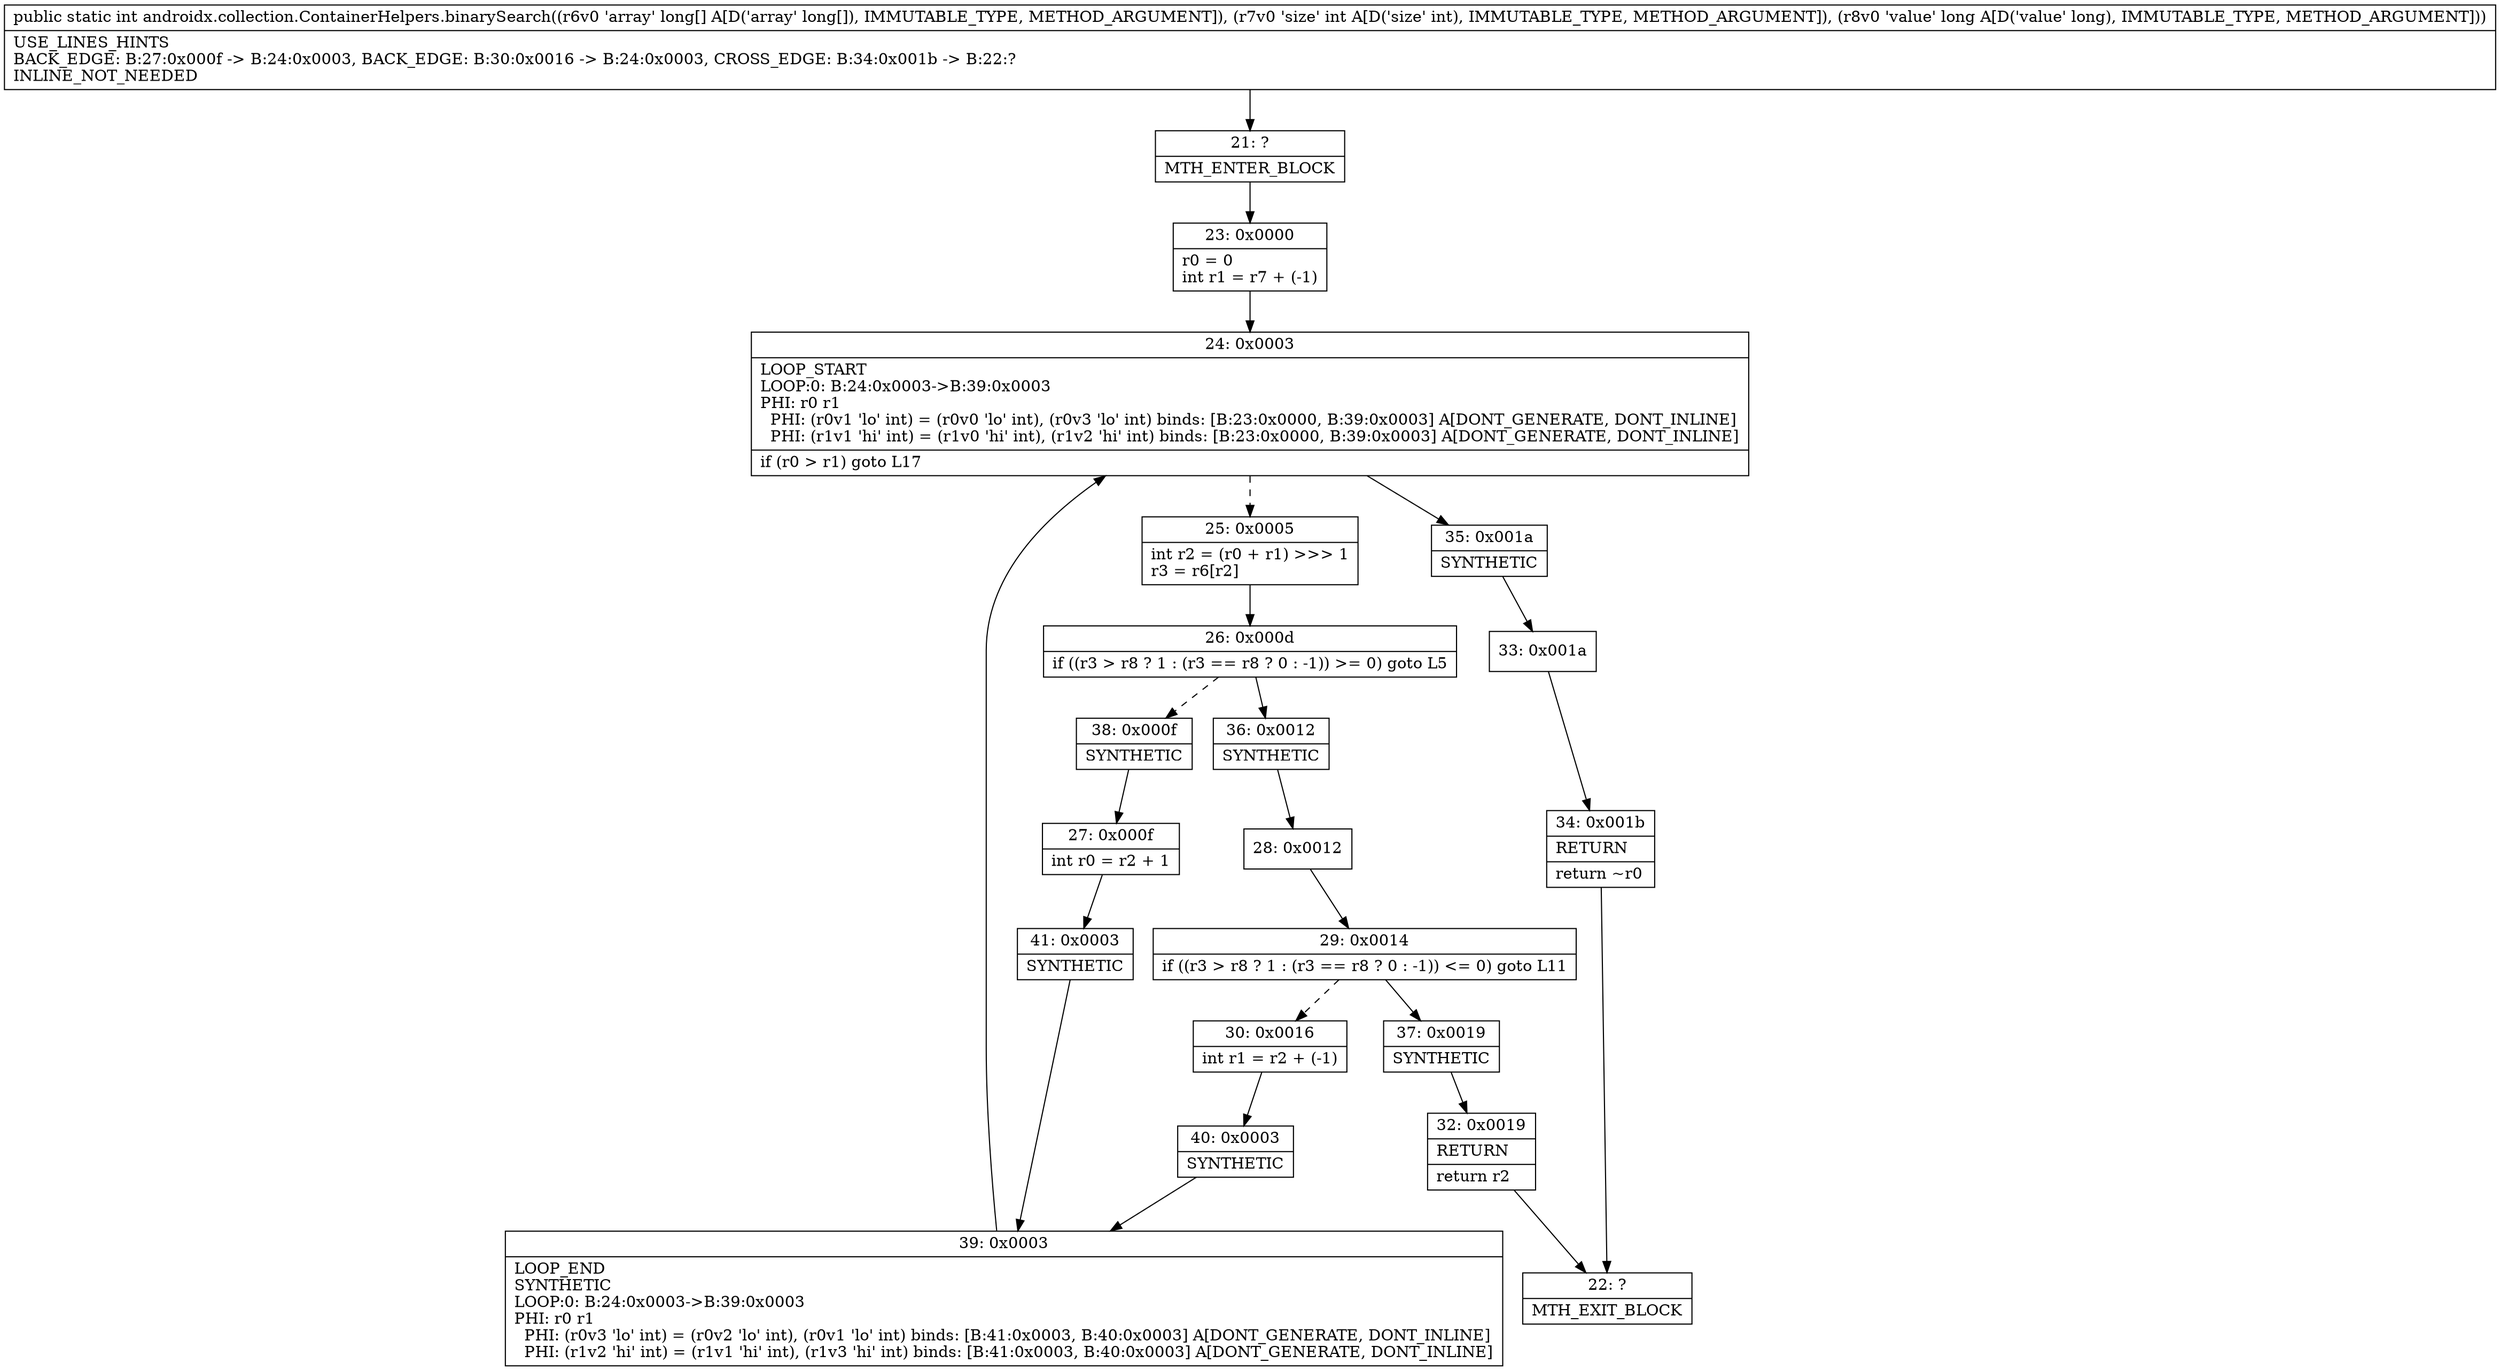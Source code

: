 digraph "CFG forandroidx.collection.ContainerHelpers.binarySearch([JIJ)I" {
Node_21 [shape=record,label="{21\:\ ?|MTH_ENTER_BLOCK\l}"];
Node_23 [shape=record,label="{23\:\ 0x0000|r0 = 0\lint r1 = r7 + (\-1)\l}"];
Node_24 [shape=record,label="{24\:\ 0x0003|LOOP_START\lLOOP:0: B:24:0x0003\-\>B:39:0x0003\lPHI: r0 r1 \l  PHI: (r0v1 'lo' int) = (r0v0 'lo' int), (r0v3 'lo' int) binds: [B:23:0x0000, B:39:0x0003] A[DONT_GENERATE, DONT_INLINE]\l  PHI: (r1v1 'hi' int) = (r1v0 'hi' int), (r1v2 'hi' int) binds: [B:23:0x0000, B:39:0x0003] A[DONT_GENERATE, DONT_INLINE]\l|if (r0 \> r1) goto L17\l}"];
Node_25 [shape=record,label="{25\:\ 0x0005|int r2 = (r0 + r1) \>\>\> 1\lr3 = r6[r2]\l}"];
Node_26 [shape=record,label="{26\:\ 0x000d|if ((r3 \> r8 ? 1 : (r3 == r8 ? 0 : \-1)) \>= 0) goto L5\l}"];
Node_36 [shape=record,label="{36\:\ 0x0012|SYNTHETIC\l}"];
Node_28 [shape=record,label="{28\:\ 0x0012}"];
Node_29 [shape=record,label="{29\:\ 0x0014|if ((r3 \> r8 ? 1 : (r3 == r8 ? 0 : \-1)) \<= 0) goto L11\l}"];
Node_30 [shape=record,label="{30\:\ 0x0016|int r1 = r2 + (\-1)\l}"];
Node_40 [shape=record,label="{40\:\ 0x0003|SYNTHETIC\l}"];
Node_39 [shape=record,label="{39\:\ 0x0003|LOOP_END\lSYNTHETIC\lLOOP:0: B:24:0x0003\-\>B:39:0x0003\lPHI: r0 r1 \l  PHI: (r0v3 'lo' int) = (r0v2 'lo' int), (r0v1 'lo' int) binds: [B:41:0x0003, B:40:0x0003] A[DONT_GENERATE, DONT_INLINE]\l  PHI: (r1v2 'hi' int) = (r1v1 'hi' int), (r1v3 'hi' int) binds: [B:41:0x0003, B:40:0x0003] A[DONT_GENERATE, DONT_INLINE]\l}"];
Node_37 [shape=record,label="{37\:\ 0x0019|SYNTHETIC\l}"];
Node_32 [shape=record,label="{32\:\ 0x0019|RETURN\l|return r2\l}"];
Node_22 [shape=record,label="{22\:\ ?|MTH_EXIT_BLOCK\l}"];
Node_38 [shape=record,label="{38\:\ 0x000f|SYNTHETIC\l}"];
Node_27 [shape=record,label="{27\:\ 0x000f|int r0 = r2 + 1\l}"];
Node_41 [shape=record,label="{41\:\ 0x0003|SYNTHETIC\l}"];
Node_35 [shape=record,label="{35\:\ 0x001a|SYNTHETIC\l}"];
Node_33 [shape=record,label="{33\:\ 0x001a}"];
Node_34 [shape=record,label="{34\:\ 0x001b|RETURN\l|return ~r0\l}"];
MethodNode[shape=record,label="{public static int androidx.collection.ContainerHelpers.binarySearch((r6v0 'array' long[] A[D('array' long[]), IMMUTABLE_TYPE, METHOD_ARGUMENT]), (r7v0 'size' int A[D('size' int), IMMUTABLE_TYPE, METHOD_ARGUMENT]), (r8v0 'value' long A[D('value' long), IMMUTABLE_TYPE, METHOD_ARGUMENT]))  | USE_LINES_HINTS\lBACK_EDGE: B:27:0x000f \-\> B:24:0x0003, BACK_EDGE: B:30:0x0016 \-\> B:24:0x0003, CROSS_EDGE: B:34:0x001b \-\> B:22:?\lINLINE_NOT_NEEDED\l}"];
MethodNode -> Node_21;Node_21 -> Node_23;
Node_23 -> Node_24;
Node_24 -> Node_25[style=dashed];
Node_24 -> Node_35;
Node_25 -> Node_26;
Node_26 -> Node_36;
Node_26 -> Node_38[style=dashed];
Node_36 -> Node_28;
Node_28 -> Node_29;
Node_29 -> Node_30[style=dashed];
Node_29 -> Node_37;
Node_30 -> Node_40;
Node_40 -> Node_39;
Node_39 -> Node_24;
Node_37 -> Node_32;
Node_32 -> Node_22;
Node_38 -> Node_27;
Node_27 -> Node_41;
Node_41 -> Node_39;
Node_35 -> Node_33;
Node_33 -> Node_34;
Node_34 -> Node_22;
}

